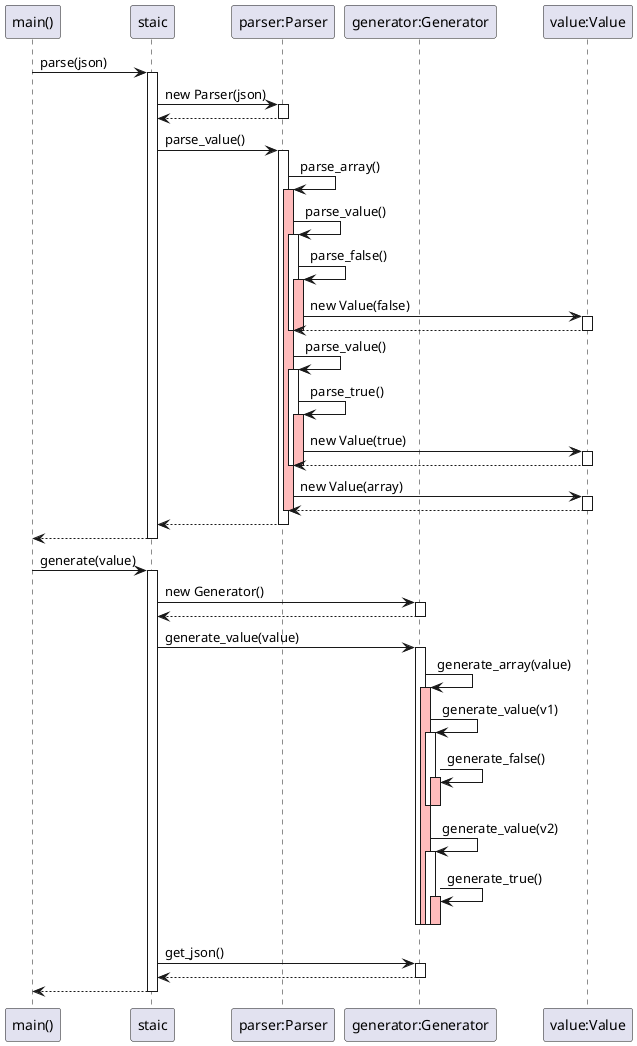 @startuml
participant m as "main()"
participant s as "staic"
participant p as "parser:Parser"
participant g as "generator:Generator"
participant v as "value:Value"

m -> s: parse(json)
activate s

s -> p: new Parser(json)
activate p
return

s -> p: parse_value()
activate p

p -> p: parse_array()
activate p #FFBBBB

p -> p: parse_value()
activate p

p -> p: parse_false()
activate p #FFBBBB

p -> v: new Value(false)
activate v
return

deactivate p
deactivate p

p -> p: parse_value()
activate p

p -> p: parse_true()
activate p #FFBBBB

p -> v: new Value(true)
activate v
return

deactivate p
deactivate p

p -> v: new Value(array)
activate v
return

deactivate p

p --> s
deactivate p

s --> m
deactivate s


m -> s: generate(value)
activate s

s -> g: new Generator()
activate g
return

s -> g: generate_value(value)
activate g

g -> g: generate_array(value)
activate g #FFBBBB

g -> g: generate_value(v1)
activate g

g -> g: generate_false()
activate g #FFBBBB
deactivate g
deactivate g

g -> g: generate_value(v2)
activate g

g -> g: generate_true()
activate g #FFBBBB
deactivate g
deactivate g

deactivate g
deactivate g

s -> g: get_json()
activate g
return
return

@enduml